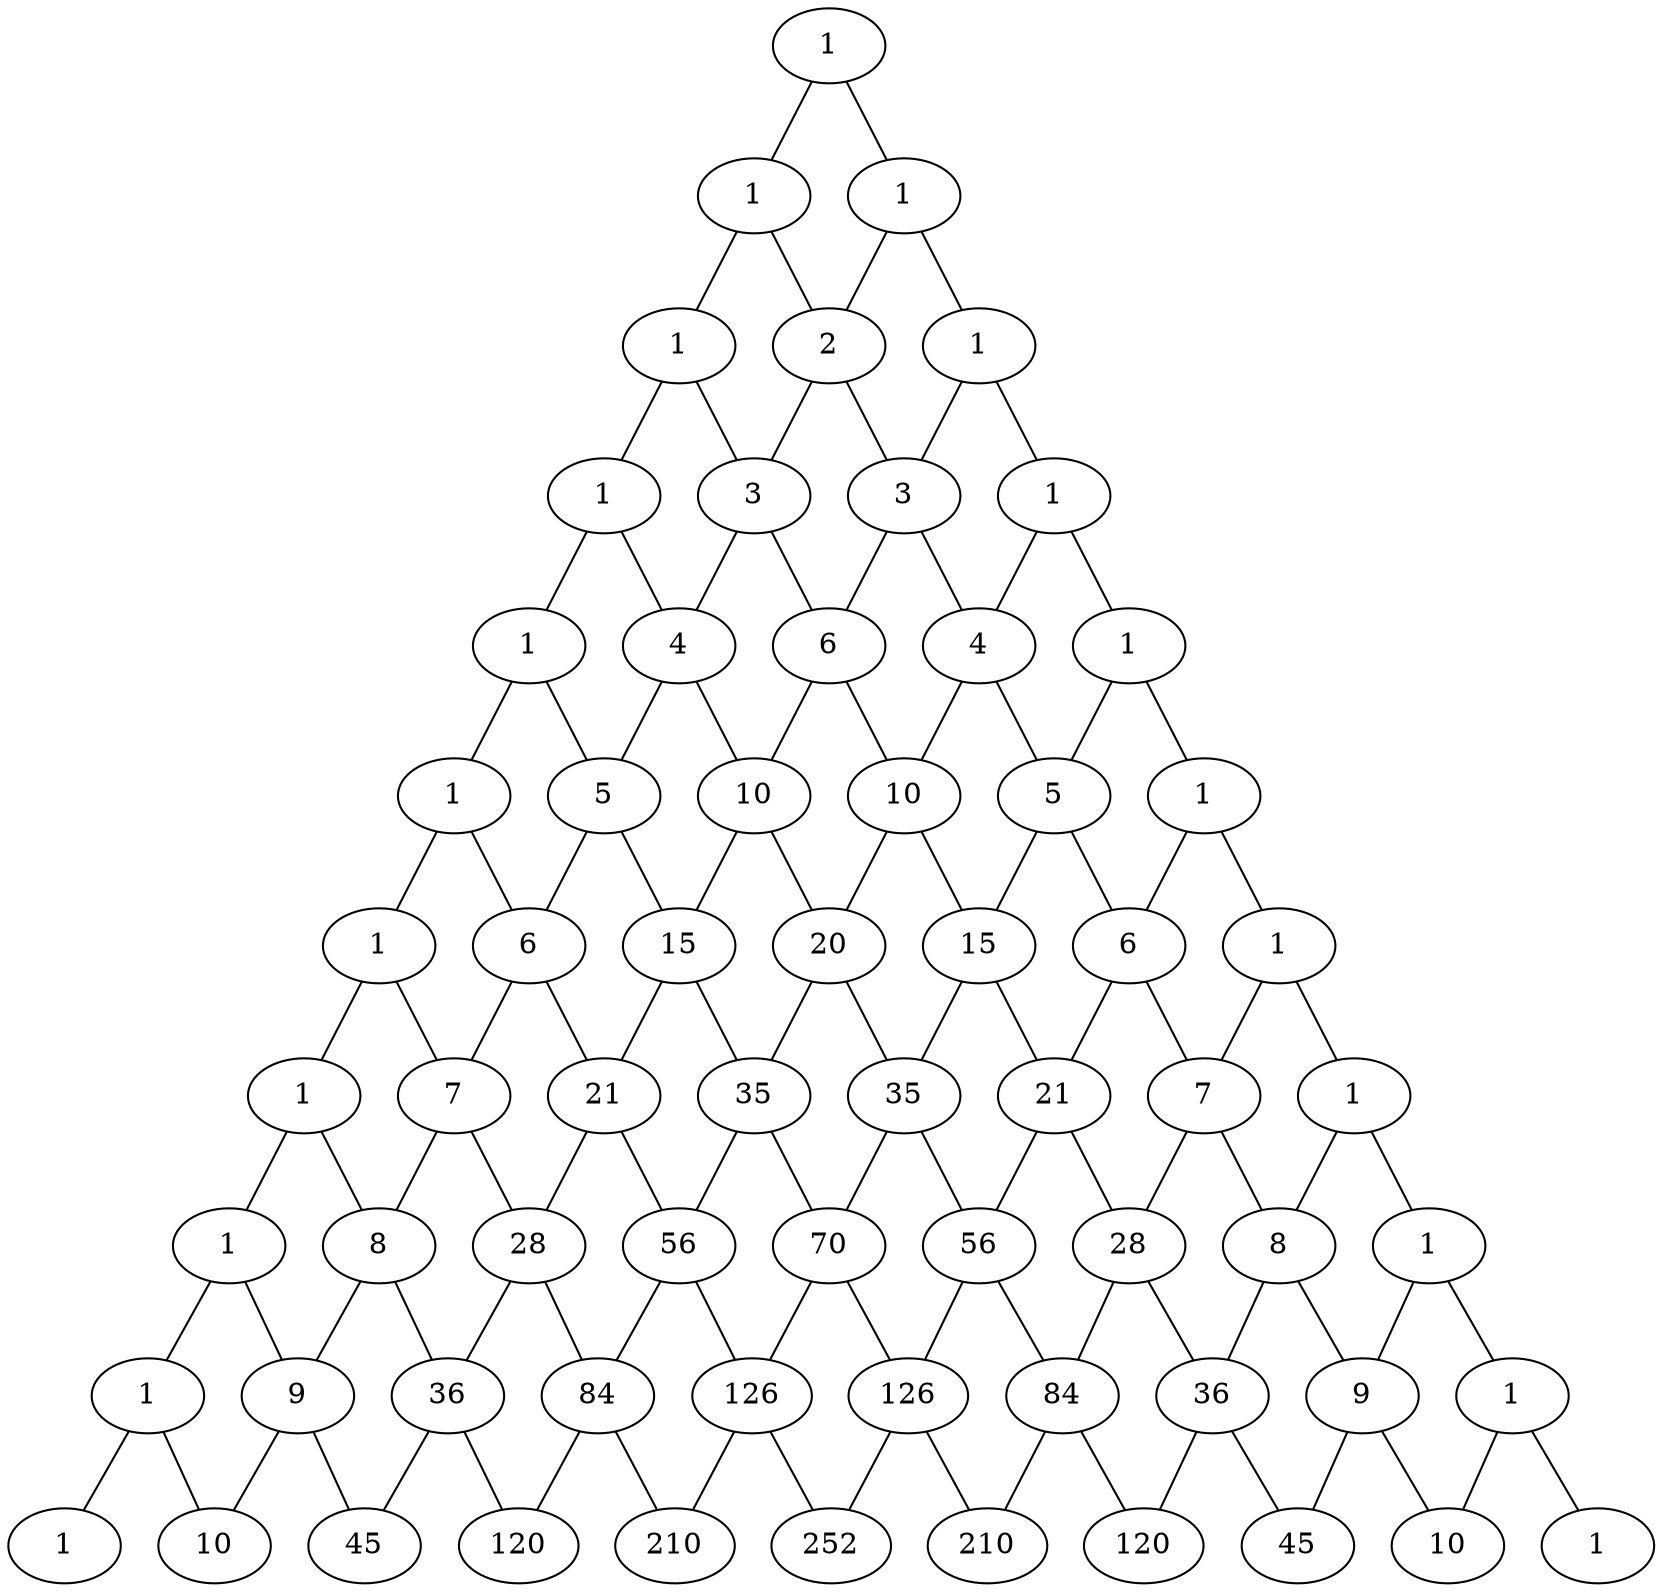graph {
	"n0-0" [label=1]
	"n1-0" [label=1]
	"n1-1" [label=1]
	"n0-0" -- "n1-0"
	"n0-0" -- "n1-1"
	"n2-0" [label=1]
	"n2-1" [label=2]
	"n2-2" [label=1]
	"n1-0" -- "n2-0"
	"n1-0" -- "n2-1"
	"n1-1" -- "n2-1"
	"n1-1" -- "n2-2"
	"n3-0" [label=1]
	"n3-1" [label=3]
	"n3-2" [label=3]
	"n3-3" [label=1]
	"n2-0" -- "n3-0"
	"n2-0" -- "n3-1"
	"n2-1" -- "n3-1"
	"n2-1" -- "n3-2"
	"n2-2" -- "n3-2"
	"n2-2" -- "n3-3"
	"n4-0" [label=1]
	"n4-1" [label=4]
	"n4-2" [label=6]
	"n4-3" [label=4]
	"n4-4" [label=1]
	"n3-0" -- "n4-0"
	"n3-0" -- "n4-1"
	"n3-1" -- "n4-1"
	"n3-1" -- "n4-2"
	"n3-2" -- "n4-2"
	"n3-2" -- "n4-3"
	"n3-3" -- "n4-3"
	"n3-3" -- "n4-4"
	"n5-0" [label=1]
	"n5-1" [label=5]
	"n5-2" [label=10]
	"n5-3" [label=10]
	"n5-4" [label=5]
	"n5-5" [label=1]
	"n4-0" -- "n5-0"
	"n4-0" -- "n5-1"
	"n4-1" -- "n5-1"
	"n4-1" -- "n5-2"
	"n4-2" -- "n5-2"
	"n4-2" -- "n5-3"
	"n4-3" -- "n5-3"
	"n4-3" -- "n5-4"
	"n4-4" -- "n5-4"
	"n4-4" -- "n5-5"
	"n6-0" [label=1]
	"n6-1" [label=6]
	"n6-2" [label=15]
	"n6-3" [label=20]
	"n6-4" [label=15]
	"n6-5" [label=6]
	"n6-6" [label=1]
	"n5-0" -- "n6-0"
	"n5-0" -- "n6-1"
	"n5-1" -- "n6-1"
	"n5-1" -- "n6-2"
	"n5-2" -- "n6-2"
	"n5-2" -- "n6-3"
	"n5-3" -- "n6-3"
	"n5-3" -- "n6-4"
	"n5-4" -- "n6-4"
	"n5-4" -- "n6-5"
	"n5-5" -- "n6-5"
	"n5-5" -- "n6-6"
	"n7-0" [label=1]
	"n7-1" [label=7]
	"n7-2" [label=21]
	"n7-3" [label=35]
	"n7-4" [label=35]
	"n7-5" [label=21]
	"n7-6" [label=7]
	"n7-7" [label=1]
	"n6-0" -- "n7-0"
	"n6-0" -- "n7-1"
	"n6-1" -- "n7-1"
	"n6-1" -- "n7-2"
	"n6-2" -- "n7-2"
	"n6-2" -- "n7-3"
	"n6-3" -- "n7-3"
	"n6-3" -- "n7-4"
	"n6-4" -- "n7-4"
	"n6-4" -- "n7-5"
	"n6-5" -- "n7-5"
	"n6-5" -- "n7-6"
	"n6-6" -- "n7-6"
	"n6-6" -- "n7-7"
	"n8-0" [label=1]
	"n8-1" [label=8]
	"n8-2" [label=28]
	"n8-3" [label=56]
	"n8-4" [label=70]
	"n8-5" [label=56]
	"n8-6" [label=28]
	"n8-7" [label=8]
	"n8-8" [label=1]
	"n7-0" -- "n8-0"
	"n7-0" -- "n8-1"
	"n7-1" -- "n8-1"
	"n7-1" -- "n8-2"
	"n7-2" -- "n8-2"
	"n7-2" -- "n8-3"
	"n7-3" -- "n8-3"
	"n7-3" -- "n8-4"
	"n7-4" -- "n8-4"
	"n7-4" -- "n8-5"
	"n7-5" -- "n8-5"
	"n7-5" -- "n8-6"
	"n7-6" -- "n8-6"
	"n7-6" -- "n8-7"
	"n7-7" -- "n8-7"
	"n7-7" -- "n8-8"
	"n9-0" [label=1]
	"n9-1" [label=9]
	"n9-2" [label=36]
	"n9-3" [label=84]
	"n9-4" [label=126]
	"n9-5" [label=126]
	"n9-6" [label=84]
	"n9-7" [label=36]
	"n9-8" [label=9]
	"n9-9" [label=1]
	"n8-0" -- "n9-0"
	"n8-0" -- "n9-1"
	"n8-1" -- "n9-1"
	"n8-1" -- "n9-2"
	"n8-2" -- "n9-2"
	"n8-2" -- "n9-3"
	"n8-3" -- "n9-3"
	"n8-3" -- "n9-4"
	"n8-4" -- "n9-4"
	"n8-4" -- "n9-5"
	"n8-5" -- "n9-5"
	"n8-5" -- "n9-6"
	"n8-6" -- "n9-6"
	"n8-6" -- "n9-7"
	"n8-7" -- "n9-7"
	"n8-7" -- "n9-8"
	"n8-8" -- "n9-8"
	"n8-8" -- "n9-9"
	"n10-0" [label=1]
	"n10-1" [label=10]
	"n10-2" [label=45]
	"n10-3" [label=120]
	"n10-4" [label=210]
	"n10-5" [label=252]
	"n10-6" [label=210]
	"n10-7" [label=120]
	"n10-8" [label=45]
	"n10-9" [label=10]
	"n10-10" [label=1]
	"n9-0" -- "n10-0"
	"n9-0" -- "n10-1"
	"n9-1" -- "n10-1"
	"n9-1" -- "n10-2"
	"n9-2" -- "n10-2"
	"n9-2" -- "n10-3"
	"n9-3" -- "n10-3"
	"n9-3" -- "n10-4"
	"n9-4" -- "n10-4"
	"n9-4" -- "n10-5"
	"n9-5" -- "n10-5"
	"n9-5" -- "n10-6"
	"n9-6" -- "n10-6"
	"n9-6" -- "n10-7"
	"n9-7" -- "n10-7"
	"n9-7" -- "n10-8"
	"n9-8" -- "n10-8"
	"n9-8" -- "n10-9"
	"n9-9" -- "n10-9"
	"n9-9" -- "n10-10"
}
